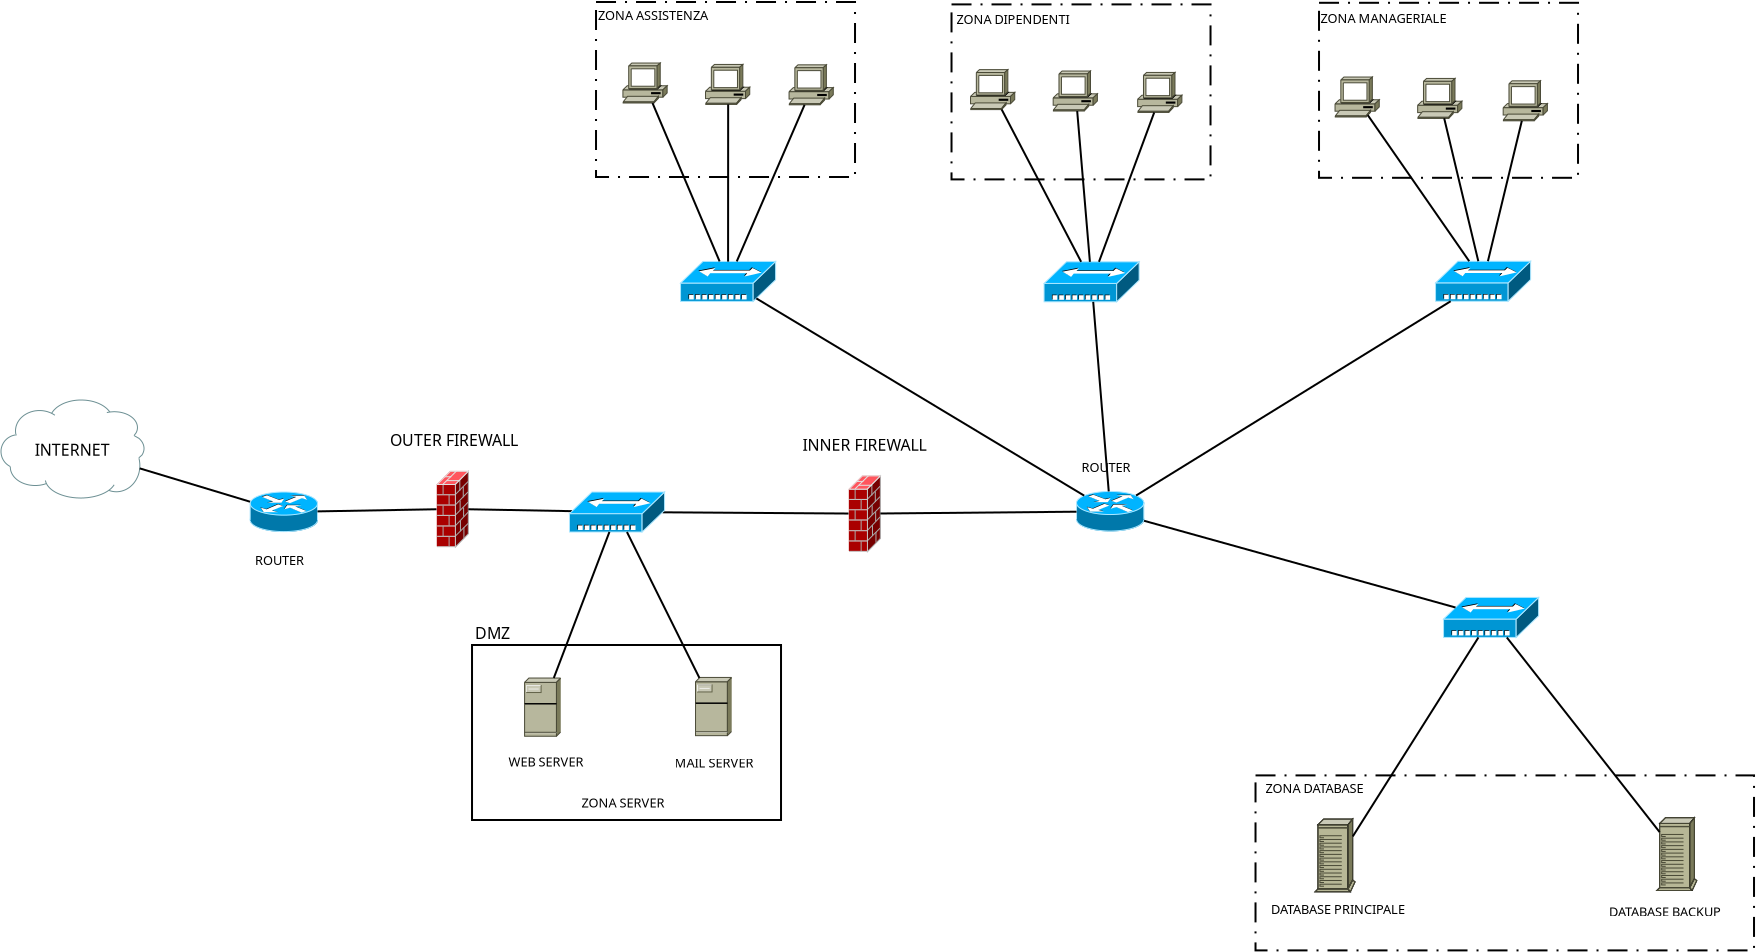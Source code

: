 <?xml version="1.0" encoding="UTF-8"?>
<dia:diagram xmlns:dia="http://www.lysator.liu.se/~alla/dia/">
  <dia:layer name="Background" visible="true" active="true">
    <dia:object type="Cisco - Cloud White" version="1" id="O0">
      <dia:attribute name="obj_pos">
        <dia:point val="2.7,4.9"/>
      </dia:attribute>
      <dia:attribute name="obj_bb">
        <dia:rectangle val="2.7,4.899;9.851,9.8"/>
      </dia:attribute>
      <dia:attribute name="meta">
        <dia:composite type="dict"/>
      </dia:attribute>
      <dia:attribute name="elem_corner">
        <dia:point val="2.7,4.9"/>
      </dia:attribute>
      <dia:attribute name="elem_width">
        <dia:real val="7.15"/>
      </dia:attribute>
      <dia:attribute name="elem_height">
        <dia:real val="4.9"/>
      </dia:attribute>
      <dia:attribute name="line_width">
        <dia:real val="0.1"/>
      </dia:attribute>
      <dia:attribute name="line_colour">
        <dia:color val="#000000"/>
      </dia:attribute>
      <dia:attribute name="fill_colour">
        <dia:color val="#ffffff"/>
      </dia:attribute>
      <dia:attribute name="show_background">
        <dia:boolean val="true"/>
      </dia:attribute>
      <dia:attribute name="line_style">
        <dia:enum val="0"/>
        <dia:real val="1"/>
      </dia:attribute>
      <dia:attribute name="flip_horizontal">
        <dia:boolean val="false"/>
      </dia:attribute>
      <dia:attribute name="flip_vertical">
        <dia:boolean val="false"/>
      </dia:attribute>
      <dia:attribute name="subscale">
        <dia:real val="1"/>
      </dia:attribute>
    </dia:object>
    <dia:object type="Standard - Text" version="1" id="O1">
      <dia:attribute name="obj_pos">
        <dia:point val="4.386,7.682"/>
      </dia:attribute>
      <dia:attribute name="obj_bb">
        <dia:rectangle val="4.386,6.964;8.348,7.85"/>
      </dia:attribute>
      <dia:attribute name="text">
        <dia:composite type="text">
          <dia:attribute name="string">
            <dia:string>#INTERNET#</dia:string>
          </dia:attribute>
          <dia:attribute name="font">
            <dia:font family="sans" style="0" name="Helvetica"/>
          </dia:attribute>
          <dia:attribute name="height">
            <dia:real val="0.991"/>
          </dia:attribute>
          <dia:attribute name="pos">
            <dia:point val="4.386,7.682"/>
          </dia:attribute>
          <dia:attribute name="color">
            <dia:color val="#000000"/>
          </dia:attribute>
          <dia:attribute name="alignment">
            <dia:enum val="0"/>
          </dia:attribute>
        </dia:composite>
      </dia:attribute>
      <dia:attribute name="valign">
        <dia:enum val="3"/>
      </dia:attribute>
    </dia:object>
    <dia:object type="Cisco - Firewall" version="1" id="O2">
      <dia:attribute name="obj_pos">
        <dia:point val="24.488,8.447"/>
      </dia:attribute>
      <dia:attribute name="obj_bb">
        <dia:rectangle val="24.473,8.436;26.101,12.256"/>
      </dia:attribute>
      <dia:attribute name="meta">
        <dia:composite type="dict"/>
      </dia:attribute>
      <dia:attribute name="elem_corner">
        <dia:point val="24.488,8.447"/>
      </dia:attribute>
      <dia:attribute name="elem_width">
        <dia:real val="1.577"/>
      </dia:attribute>
      <dia:attribute name="elem_height">
        <dia:real val="3.803"/>
      </dia:attribute>
      <dia:attribute name="line_width">
        <dia:real val="0.1"/>
      </dia:attribute>
      <dia:attribute name="line_colour">
        <dia:color val="#000000"/>
      </dia:attribute>
      <dia:attribute name="fill_colour">
        <dia:color val="#ffffff"/>
      </dia:attribute>
      <dia:attribute name="show_background">
        <dia:boolean val="true"/>
      </dia:attribute>
      <dia:attribute name="line_style">
        <dia:enum val="0"/>
        <dia:real val="1"/>
      </dia:attribute>
      <dia:attribute name="flip_horizontal">
        <dia:boolean val="false"/>
      </dia:attribute>
      <dia:attribute name="flip_vertical">
        <dia:boolean val="false"/>
      </dia:attribute>
      <dia:attribute name="subscale">
        <dia:real val="1"/>
      </dia:attribute>
    </dia:object>
    <dia:object type="Standard - Line" version="0" id="O3">
      <dia:attribute name="obj_pos">
        <dia:point val="9.636,8.318"/>
      </dia:attribute>
      <dia:attribute name="obj_bb">
        <dia:rectangle val="9.574,8.256;15.238,10.055"/>
      </dia:attribute>
      <dia:attribute name="conn_endpoints">
        <dia:point val="9.636,8.318"/>
        <dia:point val="15.176,9.992"/>
      </dia:attribute>
      <dia:attribute name="numcp">
        <dia:int val="1"/>
      </dia:attribute>
      <dia:connections>
        <dia:connection handle="0" to="O0" connection="14"/>
        <dia:connection handle="1" to="O4" connection="4"/>
      </dia:connections>
    </dia:object>
    <dia:object type="Cisco - Router" version="1" id="O4">
      <dia:attribute name="obj_pos">
        <dia:point val="15.156,9.499"/>
      </dia:attribute>
      <dia:attribute name="obj_bb">
        <dia:rectangle val="15.156,9.498;18.544,11.499"/>
      </dia:attribute>
      <dia:attribute name="meta">
        <dia:composite type="dict"/>
      </dia:attribute>
      <dia:attribute name="elem_corner">
        <dia:point val="15.156,9.499"/>
      </dia:attribute>
      <dia:attribute name="elem_width">
        <dia:real val="3.387"/>
      </dia:attribute>
      <dia:attribute name="elem_height">
        <dia:real val="2"/>
      </dia:attribute>
      <dia:attribute name="line_width">
        <dia:real val="0.1"/>
      </dia:attribute>
      <dia:attribute name="line_colour">
        <dia:color val="#000000"/>
      </dia:attribute>
      <dia:attribute name="fill_colour">
        <dia:color val="#ffffff"/>
      </dia:attribute>
      <dia:attribute name="show_background">
        <dia:boolean val="true"/>
      </dia:attribute>
      <dia:attribute name="line_style">
        <dia:enum val="0"/>
        <dia:real val="1"/>
      </dia:attribute>
      <dia:attribute name="flip_horizontal">
        <dia:boolean val="false"/>
      </dia:attribute>
      <dia:attribute name="flip_vertical">
        <dia:boolean val="false"/>
      </dia:attribute>
      <dia:attribute name="subscale">
        <dia:real val="1"/>
      </dia:attribute>
    </dia:object>
    <dia:object type="Standard - Line" version="0" id="O5">
      <dia:attribute name="obj_pos">
        <dia:point val="18.522,10.468"/>
      </dia:attribute>
      <dia:attribute name="obj_bb">
        <dia:rectangle val="18.471,10.311;24.523,10.519"/>
      </dia:attribute>
      <dia:attribute name="conn_endpoints">
        <dia:point val="18.522,10.468"/>
        <dia:point val="24.473,10.362"/>
      </dia:attribute>
      <dia:attribute name="numcp">
        <dia:int val="1"/>
      </dia:attribute>
      <dia:connections>
        <dia:connection handle="0" to="O4" connection="4"/>
        <dia:connection handle="1" to="O2" connection="10"/>
      </dia:connections>
    </dia:object>
    <dia:object type="Cisco - Firewall" version="1" id="O6">
      <dia:attribute name="obj_pos">
        <dia:point val="45.09,8.68"/>
      </dia:attribute>
      <dia:attribute name="obj_bb">
        <dia:rectangle val="45.075,8.669;46.703,12.489"/>
      </dia:attribute>
      <dia:attribute name="meta">
        <dia:composite type="dict"/>
      </dia:attribute>
      <dia:attribute name="elem_corner">
        <dia:point val="45.09,8.68"/>
      </dia:attribute>
      <dia:attribute name="elem_width">
        <dia:real val="1.577"/>
      </dia:attribute>
      <dia:attribute name="elem_height">
        <dia:real val="3.803"/>
      </dia:attribute>
      <dia:attribute name="line_width">
        <dia:real val="0.1"/>
      </dia:attribute>
      <dia:attribute name="line_colour">
        <dia:color val="#000000"/>
      </dia:attribute>
      <dia:attribute name="fill_colour">
        <dia:color val="#ffffff"/>
      </dia:attribute>
      <dia:attribute name="show_background">
        <dia:boolean val="true"/>
      </dia:attribute>
      <dia:attribute name="line_style">
        <dia:enum val="0"/>
        <dia:real val="1"/>
      </dia:attribute>
      <dia:attribute name="flip_horizontal">
        <dia:boolean val="false"/>
      </dia:attribute>
      <dia:attribute name="flip_vertical">
        <dia:boolean val="false"/>
      </dia:attribute>
      <dia:attribute name="subscale">
        <dia:real val="1"/>
      </dia:attribute>
    </dia:object>
    <dia:object type="Standard - Box" version="0" id="O7">
      <dia:attribute name="obj_pos">
        <dia:point val="26.25,17.149"/>
      </dia:attribute>
      <dia:attribute name="obj_bb">
        <dia:rectangle val="26.2,17.099;41.75,25.949"/>
      </dia:attribute>
      <dia:attribute name="elem_corner">
        <dia:point val="26.25,17.149"/>
      </dia:attribute>
      <dia:attribute name="elem_width">
        <dia:real val="15.45"/>
      </dia:attribute>
      <dia:attribute name="elem_height">
        <dia:real val="8.75"/>
      </dia:attribute>
      <dia:attribute name="show_background">
        <dia:boolean val="true"/>
      </dia:attribute>
    </dia:object>
    <dia:object type="Standard - Line" version="0" id="O8">
      <dia:attribute name="obj_pos">
        <dia:point val="26.066,10.362"/>
      </dia:attribute>
      <dia:attribute name="obj_bb">
        <dia:rectangle val="26.015,10.311;31.302,10.508"/>
      </dia:attribute>
      <dia:attribute name="conn_endpoints">
        <dia:point val="26.066,10.362"/>
        <dia:point val="31.251,10.458"/>
      </dia:attribute>
      <dia:attribute name="numcp">
        <dia:int val="1"/>
      </dia:attribute>
      <dia:connections>
        <dia:connection handle="0" to="O2" connection="10"/>
        <dia:connection handle="1" to="O13" connection="10"/>
      </dia:connections>
    </dia:object>
    <dia:object type="Standard - Text" version="1" id="O9">
      <dia:attribute name="obj_pos">
        <dia:point val="26.4,16.849"/>
      </dia:attribute>
      <dia:attribute name="obj_bb">
        <dia:rectangle val="26.4,16.132;28.117,17.017"/>
      </dia:attribute>
      <dia:attribute name="text">
        <dia:composite type="text">
          <dia:attribute name="string">
            <dia:string>#DMZ#</dia:string>
          </dia:attribute>
          <dia:attribute name="font">
            <dia:font family="sans" style="0" name="Helvetica"/>
          </dia:attribute>
          <dia:attribute name="height">
            <dia:real val="0.991"/>
          </dia:attribute>
          <dia:attribute name="pos">
            <dia:point val="26.4,16.849"/>
          </dia:attribute>
          <dia:attribute name="color">
            <dia:color val="#000000"/>
          </dia:attribute>
          <dia:attribute name="alignment">
            <dia:enum val="0"/>
          </dia:attribute>
        </dia:composite>
      </dia:attribute>
      <dia:attribute name="valign">
        <dia:enum val="3"/>
      </dia:attribute>
    </dia:object>
    <dia:object type="Cisco - File Server" version="1" id="O10">
      <dia:attribute name="obj_pos">
        <dia:point val="28.879,18.799"/>
      </dia:attribute>
      <dia:attribute name="obj_bb">
        <dia:rectangle val="28.878,18.798;30.689,21.712"/>
      </dia:attribute>
      <dia:attribute name="meta">
        <dia:composite type="dict"/>
      </dia:attribute>
      <dia:attribute name="elem_corner">
        <dia:point val="28.879,18.799"/>
      </dia:attribute>
      <dia:attribute name="elem_width">
        <dia:real val="1.808"/>
      </dia:attribute>
      <dia:attribute name="elem_height">
        <dia:real val="2.912"/>
      </dia:attribute>
      <dia:attribute name="line_width">
        <dia:real val="0.1"/>
      </dia:attribute>
      <dia:attribute name="line_colour">
        <dia:color val="#000000"/>
      </dia:attribute>
      <dia:attribute name="fill_colour">
        <dia:color val="#ffffff"/>
      </dia:attribute>
      <dia:attribute name="show_background">
        <dia:boolean val="true"/>
      </dia:attribute>
      <dia:attribute name="line_style">
        <dia:enum val="0"/>
        <dia:real val="1"/>
      </dia:attribute>
      <dia:attribute name="flip_horizontal">
        <dia:boolean val="false"/>
      </dia:attribute>
      <dia:attribute name="flip_vertical">
        <dia:boolean val="false"/>
      </dia:attribute>
      <dia:attribute name="subscale">
        <dia:real val="1"/>
      </dia:attribute>
    </dia:object>
    <dia:object type="Cisco - File Server" version="1" id="O11">
      <dia:attribute name="obj_pos">
        <dia:point val="37.426,18.77"/>
      </dia:attribute>
      <dia:attribute name="obj_bb">
        <dia:rectangle val="37.425,18.769;39.236,21.683"/>
      </dia:attribute>
      <dia:attribute name="meta">
        <dia:composite type="dict"/>
      </dia:attribute>
      <dia:attribute name="elem_corner">
        <dia:point val="37.426,18.77"/>
      </dia:attribute>
      <dia:attribute name="elem_width">
        <dia:real val="1.808"/>
      </dia:attribute>
      <dia:attribute name="elem_height">
        <dia:real val="2.912"/>
      </dia:attribute>
      <dia:attribute name="line_width">
        <dia:real val="0.1"/>
      </dia:attribute>
      <dia:attribute name="line_colour">
        <dia:color val="#000000"/>
      </dia:attribute>
      <dia:attribute name="fill_colour">
        <dia:color val="#ffffff"/>
      </dia:attribute>
      <dia:attribute name="show_background">
        <dia:boolean val="true"/>
      </dia:attribute>
      <dia:attribute name="line_style">
        <dia:enum val="0"/>
        <dia:real val="1"/>
      </dia:attribute>
      <dia:attribute name="flip_horizontal">
        <dia:boolean val="false"/>
      </dia:attribute>
      <dia:attribute name="flip_vertical">
        <dia:boolean val="false"/>
      </dia:attribute>
      <dia:attribute name="subscale">
        <dia:real val="1"/>
      </dia:attribute>
    </dia:object>
    <dia:object type="Standard - Line" version="0" id="O12">
      <dia:attribute name="obj_pos">
        <dia:point val="35.777,10.514"/>
      </dia:attribute>
      <dia:attribute name="obj_bb">
        <dia:rectangle val="35.726,10.464;45.125,10.626"/>
      </dia:attribute>
      <dia:attribute name="conn_endpoints">
        <dia:point val="35.777,10.514"/>
        <dia:point val="45.075,10.575"/>
      </dia:attribute>
      <dia:attribute name="numcp">
        <dia:int val="1"/>
      </dia:attribute>
      <dia:connections>
        <dia:connection handle="0" to="O13" connection="10"/>
        <dia:connection handle="1" to="O6" connection="10"/>
      </dia:connections>
    </dia:object>
    <dia:object type="Cisco - Small hub" version="1" id="O13">
      <dia:attribute name="obj_pos">
        <dia:point val="31.123,9.499"/>
      </dia:attribute>
      <dia:attribute name="obj_bb">
        <dia:rectangle val="31.122,9.498;35.878,11.5"/>
      </dia:attribute>
      <dia:attribute name="meta">
        <dia:composite type="dict"/>
      </dia:attribute>
      <dia:attribute name="elem_corner">
        <dia:point val="31.123,9.499"/>
      </dia:attribute>
      <dia:attribute name="elem_width">
        <dia:real val="4.754"/>
      </dia:attribute>
      <dia:attribute name="elem_height">
        <dia:real val="2.0"/>
      </dia:attribute>
      <dia:attribute name="line_width">
        <dia:real val="0.1"/>
      </dia:attribute>
      <dia:attribute name="line_colour">
        <dia:color val="#000000"/>
      </dia:attribute>
      <dia:attribute name="fill_colour">
        <dia:color val="#ffffff"/>
      </dia:attribute>
      <dia:attribute name="show_background">
        <dia:boolean val="true"/>
      </dia:attribute>
      <dia:attribute name="line_style">
        <dia:enum val="0"/>
        <dia:real val="1"/>
      </dia:attribute>
      <dia:attribute name="flip_horizontal">
        <dia:boolean val="false"/>
      </dia:attribute>
      <dia:attribute name="flip_vertical">
        <dia:boolean val="false"/>
      </dia:attribute>
      <dia:attribute name="subscale">
        <dia:real val="1"/>
      </dia:attribute>
    </dia:object>
    <dia:object type="Standard - Line" version="0" id="O14">
      <dia:attribute name="obj_pos">
        <dia:point val="33.121,11.495"/>
      </dia:attribute>
      <dia:attribute name="obj_bb">
        <dia:rectangle val="30.274,11.43;33.185,18.863"/>
      </dia:attribute>
      <dia:attribute name="conn_endpoints">
        <dia:point val="33.121,11.495"/>
        <dia:point val="30.339,18.798"/>
      </dia:attribute>
      <dia:attribute name="numcp">
        <dia:int val="1"/>
      </dia:attribute>
      <dia:connections>
        <dia:connection handle="0" to="O13" connection="10"/>
        <dia:connection handle="1" to="O10" connection="10"/>
      </dia:connections>
    </dia:object>
    <dia:object type="Standard - Line" version="0" id="O15">
      <dia:attribute name="obj_pos">
        <dia:point val="33.997,11.499"/>
      </dia:attribute>
      <dia:attribute name="obj_bb">
        <dia:rectangle val="33.93,11.432;37.688,18.865"/>
      </dia:attribute>
      <dia:attribute name="conn_endpoints">
        <dia:point val="33.997,11.499"/>
        <dia:point val="37.62,18.798"/>
      </dia:attribute>
      <dia:attribute name="numcp">
        <dia:int val="1"/>
      </dia:attribute>
      <dia:connections>
        <dia:connection handle="0" to="O13" connection="10"/>
        <dia:connection handle="1" to="O11" connection="10"/>
      </dia:connections>
    </dia:object>
    <dia:object type="Standard - Text" version="1" id="O16">
      <dia:attribute name="obj_pos">
        <dia:point val="28.075,23.224"/>
      </dia:attribute>
      <dia:attribute name="obj_bb">
        <dia:rectangle val="28.075,22.645;32.335,23.36"/>
      </dia:attribute>
      <dia:attribute name="text">
        <dia:composite type="text">
          <dia:attribute name="string">
            <dia:string>#WEB SERVER#</dia:string>
          </dia:attribute>
          <dia:attribute name="font">
            <dia:font family="sans" style="0" name="Helvetica"/>
          </dia:attribute>
          <dia:attribute name="height">
            <dia:real val="0.8"/>
          </dia:attribute>
          <dia:attribute name="pos">
            <dia:point val="28.075,23.224"/>
          </dia:attribute>
          <dia:attribute name="color">
            <dia:color val="#000000"/>
          </dia:attribute>
          <dia:attribute name="alignment">
            <dia:enum val="0"/>
          </dia:attribute>
        </dia:composite>
      </dia:attribute>
      <dia:attribute name="valign">
        <dia:enum val="3"/>
      </dia:attribute>
    </dia:object>
    <dia:object type="Standard - Text" version="1" id="O17">
      <dia:attribute name="obj_pos">
        <dia:point val="36.375,23.274"/>
      </dia:attribute>
      <dia:attribute name="obj_bb">
        <dia:rectangle val="36.375,22.695;40.645,23.41"/>
      </dia:attribute>
      <dia:attribute name="text">
        <dia:composite type="text">
          <dia:attribute name="string">
            <dia:string>#MAIL SERVER#</dia:string>
          </dia:attribute>
          <dia:attribute name="font">
            <dia:font family="sans" style="0" name="Helvetica"/>
          </dia:attribute>
          <dia:attribute name="height">
            <dia:real val="0.8"/>
          </dia:attribute>
          <dia:attribute name="pos">
            <dia:point val="36.375,23.274"/>
          </dia:attribute>
          <dia:attribute name="color">
            <dia:color val="#000000"/>
          </dia:attribute>
          <dia:attribute name="alignment">
            <dia:enum val="0"/>
          </dia:attribute>
        </dia:composite>
      </dia:attribute>
      <dia:attribute name="valign">
        <dia:enum val="3"/>
      </dia:attribute>
    </dia:object>
    <dia:object type="Standard - Text" version="1" id="O18">
      <dia:attribute name="obj_pos">
        <dia:point val="22.15,7.199"/>
      </dia:attribute>
      <dia:attribute name="obj_bb">
        <dia:rectangle val="22.15,6.482;29.075,7.367"/>
      </dia:attribute>
      <dia:attribute name="text">
        <dia:composite type="text">
          <dia:attribute name="string">
            <dia:string>#OUTER FIREWALL#</dia:string>
          </dia:attribute>
          <dia:attribute name="font">
            <dia:font family="sans" style="0" name="Helvetica"/>
          </dia:attribute>
          <dia:attribute name="height">
            <dia:real val="0.991"/>
          </dia:attribute>
          <dia:attribute name="pos">
            <dia:point val="22.15,7.199"/>
          </dia:attribute>
          <dia:attribute name="color">
            <dia:color val="#000000"/>
          </dia:attribute>
          <dia:attribute name="alignment">
            <dia:enum val="0"/>
          </dia:attribute>
        </dia:composite>
      </dia:attribute>
      <dia:attribute name="valign">
        <dia:enum val="3"/>
      </dia:attribute>
    </dia:object>
    <dia:object type="Standard - Text" version="1" id="O19">
      <dia:attribute name="obj_pos">
        <dia:point val="42.775,7.436"/>
      </dia:attribute>
      <dia:attribute name="obj_bb">
        <dia:rectangle val="42.775,6.719;49.39,7.604"/>
      </dia:attribute>
      <dia:attribute name="text">
        <dia:composite type="text">
          <dia:attribute name="string">
            <dia:string>#INNER FIREWALL#</dia:string>
          </dia:attribute>
          <dia:attribute name="font">
            <dia:font family="sans" style="0" name="Helvetica"/>
          </dia:attribute>
          <dia:attribute name="height">
            <dia:real val="0.991"/>
          </dia:attribute>
          <dia:attribute name="pos">
            <dia:point val="42.775,7.436"/>
          </dia:attribute>
          <dia:attribute name="color">
            <dia:color val="#000000"/>
          </dia:attribute>
          <dia:attribute name="alignment">
            <dia:enum val="0"/>
          </dia:attribute>
        </dia:composite>
      </dia:attribute>
      <dia:attribute name="valign">
        <dia:enum val="3"/>
      </dia:attribute>
    </dia:object>
    <dia:object type="Standard - Text" version="1" id="O20">
      <dia:attribute name="obj_pos">
        <dia:point val="31.725,25.274"/>
      </dia:attribute>
      <dia:attribute name="obj_bb">
        <dia:rectangle val="31.725,24.695;36.267,25.41"/>
      </dia:attribute>
      <dia:attribute name="text">
        <dia:composite type="text">
          <dia:attribute name="string">
            <dia:string>#ZONA SERVER#</dia:string>
          </dia:attribute>
          <dia:attribute name="font">
            <dia:font family="sans" style="0" name="Helvetica"/>
          </dia:attribute>
          <dia:attribute name="height">
            <dia:real val="0.8"/>
          </dia:attribute>
          <dia:attribute name="pos">
            <dia:point val="31.725,25.274"/>
          </dia:attribute>
          <dia:attribute name="color">
            <dia:color val="#000000"/>
          </dia:attribute>
          <dia:attribute name="alignment">
            <dia:enum val="0"/>
          </dia:attribute>
        </dia:composite>
      </dia:attribute>
      <dia:attribute name="valign">
        <dia:enum val="3"/>
      </dia:attribute>
    </dia:object>
    <dia:object type="Cisco - Router" version="1" id="O21">
      <dia:attribute name="obj_pos">
        <dia:point val="56.475,9.47"/>
      </dia:attribute>
      <dia:attribute name="obj_bb">
        <dia:rectangle val="56.475,9.469;59.863,11.47"/>
      </dia:attribute>
      <dia:attribute name="meta">
        <dia:composite type="dict"/>
      </dia:attribute>
      <dia:attribute name="elem_corner">
        <dia:point val="56.475,9.47"/>
      </dia:attribute>
      <dia:attribute name="elem_width">
        <dia:real val="3.387"/>
      </dia:attribute>
      <dia:attribute name="elem_height">
        <dia:real val="2"/>
      </dia:attribute>
      <dia:attribute name="line_width">
        <dia:real val="0.1"/>
      </dia:attribute>
      <dia:attribute name="line_colour">
        <dia:color val="#000000"/>
      </dia:attribute>
      <dia:attribute name="fill_colour">
        <dia:color val="#ffffff"/>
      </dia:attribute>
      <dia:attribute name="show_background">
        <dia:boolean val="true"/>
      </dia:attribute>
      <dia:attribute name="line_style">
        <dia:enum val="0"/>
        <dia:real val="1"/>
      </dia:attribute>
      <dia:attribute name="flip_horizontal">
        <dia:boolean val="false"/>
      </dia:attribute>
      <dia:attribute name="flip_vertical">
        <dia:boolean val="false"/>
      </dia:attribute>
      <dia:attribute name="subscale">
        <dia:real val="1"/>
      </dia:attribute>
    </dia:object>
    <dia:object type="Standard - Line" version="0" id="O22">
      <dia:attribute name="obj_pos">
        <dia:point val="46.668,10.573"/>
      </dia:attribute>
      <dia:attribute name="obj_bb">
        <dia:rectangle val="46.618,10.433;56.526,10.624"/>
      </dia:attribute>
      <dia:attribute name="conn_endpoints">
        <dia:point val="46.668,10.573"/>
        <dia:point val="56.476,10.484"/>
      </dia:attribute>
      <dia:attribute name="numcp">
        <dia:int val="1"/>
      </dia:attribute>
      <dia:connections>
        <dia:connection handle="0" to="O6" connection="10"/>
        <dia:connection handle="1" to="O21" connection="4"/>
      </dia:connections>
    </dia:object>
    <dia:object type="Standard - Text" version="1" id="O23">
      <dia:attribute name="obj_pos">
        <dia:point val="15.4,13.149"/>
      </dia:attribute>
      <dia:attribute name="obj_bb">
        <dia:rectangle val="15.4,12.57;18.102,13.285"/>
      </dia:attribute>
      <dia:attribute name="text">
        <dia:composite type="text">
          <dia:attribute name="string">
            <dia:string>#ROUTER#</dia:string>
          </dia:attribute>
          <dia:attribute name="font">
            <dia:font family="sans" style="0" name="Helvetica"/>
          </dia:attribute>
          <dia:attribute name="height">
            <dia:real val="0.8"/>
          </dia:attribute>
          <dia:attribute name="pos">
            <dia:point val="15.4,13.149"/>
          </dia:attribute>
          <dia:attribute name="color">
            <dia:color val="#000000"/>
          </dia:attribute>
          <dia:attribute name="alignment">
            <dia:enum val="0"/>
          </dia:attribute>
        </dia:composite>
      </dia:attribute>
      <dia:attribute name="valign">
        <dia:enum val="3"/>
      </dia:attribute>
    </dia:object>
    <dia:object type="Standard - Text" version="1" id="O24">
      <dia:attribute name="obj_pos">
        <dia:point val="56.725,8.498"/>
      </dia:attribute>
      <dia:attribute name="obj_bb">
        <dia:rectangle val="56.725,7.919;59.428,8.634"/>
      </dia:attribute>
      <dia:attribute name="text">
        <dia:composite type="text">
          <dia:attribute name="string">
            <dia:string>#ROUTER#</dia:string>
          </dia:attribute>
          <dia:attribute name="font">
            <dia:font family="sans" style="0" name="Helvetica"/>
          </dia:attribute>
          <dia:attribute name="height">
            <dia:real val="0.8"/>
          </dia:attribute>
          <dia:attribute name="pos">
            <dia:point val="56.725,8.498"/>
          </dia:attribute>
          <dia:attribute name="color">
            <dia:color val="#000000"/>
          </dia:attribute>
          <dia:attribute name="alignment">
            <dia:enum val="0"/>
          </dia:attribute>
        </dia:composite>
      </dia:attribute>
      <dia:attribute name="valign">
        <dia:enum val="3"/>
      </dia:attribute>
    </dia:object>
    <dia:object type="Standard - Box" version="0" id="O25">
      <dia:attribute name="obj_pos">
        <dia:point val="32.45,-15.001"/>
      </dia:attribute>
      <dia:attribute name="obj_bb">
        <dia:rectangle val="32.4,-15.051;45.45,-6.201"/>
      </dia:attribute>
      <dia:attribute name="elem_corner">
        <dia:point val="32.45,-15.001"/>
      </dia:attribute>
      <dia:attribute name="elem_width">
        <dia:real val="12.95"/>
      </dia:attribute>
      <dia:attribute name="elem_height">
        <dia:real val="8.75"/>
      </dia:attribute>
      <dia:attribute name="border_width">
        <dia:real val="0.1"/>
      </dia:attribute>
      <dia:attribute name="show_background">
        <dia:boolean val="true"/>
      </dia:attribute>
      <dia:attribute name="line_style">
        <dia:enum val="2"/>
      </dia:attribute>
    </dia:object>
    <dia:object type="Standard - Box" version="0" id="O26">
      <dia:attribute name="obj_pos">
        <dia:point val="50.225,-14.881"/>
      </dia:attribute>
      <dia:attribute name="obj_bb">
        <dia:rectangle val="50.175,-14.931;63.225,-6.081"/>
      </dia:attribute>
      <dia:attribute name="elem_corner">
        <dia:point val="50.225,-14.881"/>
      </dia:attribute>
      <dia:attribute name="elem_width">
        <dia:real val="12.95"/>
      </dia:attribute>
      <dia:attribute name="elem_height">
        <dia:real val="8.75"/>
      </dia:attribute>
      <dia:attribute name="border_width">
        <dia:real val="0.1"/>
      </dia:attribute>
      <dia:attribute name="show_background">
        <dia:boolean val="true"/>
      </dia:attribute>
      <dia:attribute name="line_style">
        <dia:enum val="2"/>
      </dia:attribute>
    </dia:object>
    <dia:object type="Standard - Box" version="0" id="O27">
      <dia:attribute name="obj_pos">
        <dia:point val="68.6,-14.961"/>
      </dia:attribute>
      <dia:attribute name="obj_bb">
        <dia:rectangle val="68.55,-15.011;81.6,-6.161"/>
      </dia:attribute>
      <dia:attribute name="elem_corner">
        <dia:point val="68.6,-14.961"/>
      </dia:attribute>
      <dia:attribute name="elem_width">
        <dia:real val="12.95"/>
      </dia:attribute>
      <dia:attribute name="elem_height">
        <dia:real val="8.75"/>
      </dia:attribute>
      <dia:attribute name="border_width">
        <dia:real val="0.1"/>
      </dia:attribute>
      <dia:attribute name="show_background">
        <dia:boolean val="true"/>
      </dia:attribute>
      <dia:attribute name="line_style">
        <dia:enum val="2"/>
      </dia:attribute>
    </dia:object>
    <dia:object type="Cisco - Small hub" version="1" id="O28">
      <dia:attribute name="obj_pos">
        <dia:point val="36.676,-2.03"/>
      </dia:attribute>
      <dia:attribute name="obj_bb">
        <dia:rectangle val="36.675,-2.031;41.431,-0.029"/>
      </dia:attribute>
      <dia:attribute name="meta">
        <dia:composite type="dict"/>
      </dia:attribute>
      <dia:attribute name="elem_corner">
        <dia:point val="36.676,-2.03"/>
      </dia:attribute>
      <dia:attribute name="elem_width">
        <dia:real val="4.754"/>
      </dia:attribute>
      <dia:attribute name="elem_height">
        <dia:real val="2.0"/>
      </dia:attribute>
      <dia:attribute name="line_width">
        <dia:real val="0.1"/>
      </dia:attribute>
      <dia:attribute name="line_colour">
        <dia:color val="#000000"/>
      </dia:attribute>
      <dia:attribute name="fill_colour">
        <dia:color val="#ffffff"/>
      </dia:attribute>
      <dia:attribute name="show_background">
        <dia:boolean val="true"/>
      </dia:attribute>
      <dia:attribute name="line_style">
        <dia:enum val="0"/>
        <dia:real val="1"/>
      </dia:attribute>
      <dia:attribute name="flip_horizontal">
        <dia:boolean val="false"/>
      </dia:attribute>
      <dia:attribute name="flip_vertical">
        <dia:boolean val="false"/>
      </dia:attribute>
      <dia:attribute name="subscale">
        <dia:real val="1"/>
      </dia:attribute>
    </dia:object>
    <dia:object type="Cisco - Small hub" version="1" id="O29">
      <dia:attribute name="obj_pos">
        <dia:point val="54.851,-2.01"/>
      </dia:attribute>
      <dia:attribute name="obj_bb">
        <dia:rectangle val="54.85,-2.011;59.606,-0.009"/>
      </dia:attribute>
      <dia:attribute name="meta">
        <dia:composite type="dict"/>
      </dia:attribute>
      <dia:attribute name="elem_corner">
        <dia:point val="54.851,-2.01"/>
      </dia:attribute>
      <dia:attribute name="elem_width">
        <dia:real val="4.754"/>
      </dia:attribute>
      <dia:attribute name="elem_height">
        <dia:real val="2.0"/>
      </dia:attribute>
      <dia:attribute name="line_width">
        <dia:real val="0.1"/>
      </dia:attribute>
      <dia:attribute name="line_colour">
        <dia:color val="#000000"/>
      </dia:attribute>
      <dia:attribute name="fill_colour">
        <dia:color val="#ffffff"/>
      </dia:attribute>
      <dia:attribute name="show_background">
        <dia:boolean val="true"/>
      </dia:attribute>
      <dia:attribute name="line_style">
        <dia:enum val="0"/>
        <dia:real val="1"/>
      </dia:attribute>
      <dia:attribute name="flip_horizontal">
        <dia:boolean val="false"/>
      </dia:attribute>
      <dia:attribute name="flip_vertical">
        <dia:boolean val="false"/>
      </dia:attribute>
      <dia:attribute name="subscale">
        <dia:real val="1"/>
      </dia:attribute>
    </dia:object>
    <dia:object type="Cisco - Small hub" version="1" id="O30">
      <dia:attribute name="obj_pos">
        <dia:point val="74.426,-2.04"/>
      </dia:attribute>
      <dia:attribute name="obj_bb">
        <dia:rectangle val="74.425,-2.041;79.181,-0.039"/>
      </dia:attribute>
      <dia:attribute name="meta">
        <dia:composite type="dict"/>
      </dia:attribute>
      <dia:attribute name="elem_corner">
        <dia:point val="74.426,-2.04"/>
      </dia:attribute>
      <dia:attribute name="elem_width">
        <dia:real val="4.754"/>
      </dia:attribute>
      <dia:attribute name="elem_height">
        <dia:real val="2.0"/>
      </dia:attribute>
      <dia:attribute name="line_width">
        <dia:real val="0.1"/>
      </dia:attribute>
      <dia:attribute name="line_colour">
        <dia:color val="#000000"/>
      </dia:attribute>
      <dia:attribute name="fill_colour">
        <dia:color val="#ffffff"/>
      </dia:attribute>
      <dia:attribute name="show_background">
        <dia:boolean val="true"/>
      </dia:attribute>
      <dia:attribute name="line_style">
        <dia:enum val="0"/>
        <dia:real val="1"/>
      </dia:attribute>
      <dia:attribute name="flip_horizontal">
        <dia:boolean val="false"/>
      </dia:attribute>
      <dia:attribute name="flip_vertical">
        <dia:boolean val="false"/>
      </dia:attribute>
      <dia:attribute name="subscale">
        <dia:real val="1"/>
      </dia:attribute>
    </dia:object>
    <dia:object type="Standard - Line" version="0" id="O31">
      <dia:attribute name="obj_pos">
        <dia:point val="56.859,9.681"/>
      </dia:attribute>
      <dia:attribute name="obj_bb">
        <dia:rectangle val="40.395,-0.25;56.927,9.749"/>
      </dia:attribute>
      <dia:attribute name="conn_endpoints">
        <dia:point val="56.859,9.681"/>
        <dia:point val="40.464,-0.181"/>
      </dia:attribute>
      <dia:attribute name="numcp">
        <dia:int val="1"/>
      </dia:attribute>
      <dia:connections>
        <dia:connection handle="0" to="O21" connection="4"/>
        <dia:connection handle="1" to="O28" connection="10"/>
      </dia:connections>
    </dia:object>
    <dia:object type="Standard - Line" version="0" id="O32">
      <dia:attribute name="obj_pos">
        <dia:point val="58.087,9.47"/>
      </dia:attribute>
      <dia:attribute name="obj_bb">
        <dia:rectangle val="57.256,-0.063;58.14,9.524"/>
      </dia:attribute>
      <dia:attribute name="conn_endpoints">
        <dia:point val="58.087,9.47"/>
        <dia:point val="57.31,-0.009"/>
      </dia:attribute>
      <dia:attribute name="numcp">
        <dia:int val="1"/>
      </dia:attribute>
      <dia:connections>
        <dia:connection handle="0" to="O21" connection="4"/>
        <dia:connection handle="1" to="O29" connection="10"/>
      </dia:connections>
    </dia:object>
    <dia:object type="Standard - Line" version="0" id="O33">
      <dia:attribute name="obj_pos">
        <dia:point val="59.455,9.674"/>
      </dia:attribute>
      <dia:attribute name="obj_bb">
        <dia:rectangle val="59.386,-0.108;75.252,9.743"/>
      </dia:attribute>
      <dia:attribute name="conn_endpoints">
        <dia:point val="59.455,9.674"/>
        <dia:point val="75.183,-0.039"/>
      </dia:attribute>
      <dia:attribute name="numcp">
        <dia:int val="1"/>
      </dia:attribute>
      <dia:connections>
        <dia:connection handle="0" to="O21" connection="4"/>
        <dia:connection handle="1" to="O30" connection="10"/>
      </dia:connections>
    </dia:object>
    <dia:object type="Standard - Text" version="1" id="O34">
      <dia:attribute name="obj_pos">
        <dia:point val="32.55,-14.101"/>
      </dia:attribute>
      <dia:attribute name="obj_bb">
        <dia:rectangle val="32.55,-14.68;38.42,-13.965"/>
      </dia:attribute>
      <dia:attribute name="text">
        <dia:composite type="text">
          <dia:attribute name="string">
            <dia:string>#ZONA ASSISTENZA#</dia:string>
          </dia:attribute>
          <dia:attribute name="font">
            <dia:font family="sans" style="0" name="Helvetica"/>
          </dia:attribute>
          <dia:attribute name="height">
            <dia:real val="0.8"/>
          </dia:attribute>
          <dia:attribute name="pos">
            <dia:point val="32.55,-14.101"/>
          </dia:attribute>
          <dia:attribute name="color">
            <dia:color val="#000000"/>
          </dia:attribute>
          <dia:attribute name="alignment">
            <dia:enum val="0"/>
          </dia:attribute>
        </dia:composite>
      </dia:attribute>
      <dia:attribute name="valign">
        <dia:enum val="3"/>
      </dia:attribute>
    </dia:object>
    <dia:object type="Standard - Text" version="1" id="O35">
      <dia:attribute name="obj_pos">
        <dia:point val="50.475,-13.902"/>
      </dia:attribute>
      <dia:attribute name="obj_bb">
        <dia:rectangle val="50.475,-14.481;56.273,-13.766"/>
      </dia:attribute>
      <dia:attribute name="text">
        <dia:composite type="text">
          <dia:attribute name="string">
            <dia:string>#ZONA DIPENDENTI#</dia:string>
          </dia:attribute>
          <dia:attribute name="font">
            <dia:font family="sans" style="0" name="Helvetica"/>
          </dia:attribute>
          <dia:attribute name="height">
            <dia:real val="0.8"/>
          </dia:attribute>
          <dia:attribute name="pos">
            <dia:point val="50.475,-13.902"/>
          </dia:attribute>
          <dia:attribute name="color">
            <dia:color val="#000000"/>
          </dia:attribute>
          <dia:attribute name="alignment">
            <dia:enum val="0"/>
          </dia:attribute>
        </dia:composite>
      </dia:attribute>
      <dia:attribute name="valign">
        <dia:enum val="3"/>
      </dia:attribute>
    </dia:object>
    <dia:object type="Standard - Text" version="1" id="O36">
      <dia:attribute name="obj_pos">
        <dia:point val="68.675,-13.952"/>
      </dia:attribute>
      <dia:attribute name="obj_bb">
        <dia:rectangle val="68.675,-14.531;75.22,-13.816"/>
      </dia:attribute>
      <dia:attribute name="text">
        <dia:composite type="text">
          <dia:attribute name="string">
            <dia:string>#ZONA MANAGERIALE#</dia:string>
          </dia:attribute>
          <dia:attribute name="font">
            <dia:font family="sans" style="0" name="Helvetica"/>
          </dia:attribute>
          <dia:attribute name="height">
            <dia:real val="0.8"/>
          </dia:attribute>
          <dia:attribute name="pos">
            <dia:point val="68.675,-13.952"/>
          </dia:attribute>
          <dia:attribute name="color">
            <dia:color val="#000000"/>
          </dia:attribute>
          <dia:attribute name="alignment">
            <dia:enum val="0"/>
          </dia:attribute>
        </dia:composite>
      </dia:attribute>
      <dia:attribute name="valign">
        <dia:enum val="3"/>
      </dia:attribute>
    </dia:object>
    <dia:object type="Standard - Box" version="0" id="O37">
      <dia:attribute name="obj_pos">
        <dia:point val="65.425,23.669"/>
      </dia:attribute>
      <dia:attribute name="obj_bb">
        <dia:rectangle val="65.375,23.619;90.4,32.469"/>
      </dia:attribute>
      <dia:attribute name="elem_corner">
        <dia:point val="65.425,23.669"/>
      </dia:attribute>
      <dia:attribute name="elem_width">
        <dia:real val="24.925"/>
      </dia:attribute>
      <dia:attribute name="elem_height">
        <dia:real val="8.75"/>
      </dia:attribute>
      <dia:attribute name="border_width">
        <dia:real val="0.1"/>
      </dia:attribute>
      <dia:attribute name="show_background">
        <dia:boolean val="true"/>
      </dia:attribute>
      <dia:attribute name="line_style">
        <dia:enum val="2"/>
      </dia:attribute>
    </dia:object>
    <dia:object type="Cisco - Small hub" version="1" id="O38">
      <dia:attribute name="obj_pos">
        <dia:point val="74.826,14.77"/>
      </dia:attribute>
      <dia:attribute name="obj_bb">
        <dia:rectangle val="74.825,14.769;79.581,16.771"/>
      </dia:attribute>
      <dia:attribute name="meta">
        <dia:composite type="dict"/>
      </dia:attribute>
      <dia:attribute name="elem_corner">
        <dia:point val="74.826,14.77"/>
      </dia:attribute>
      <dia:attribute name="elem_width">
        <dia:real val="4.754"/>
      </dia:attribute>
      <dia:attribute name="elem_height">
        <dia:real val="2.0"/>
      </dia:attribute>
      <dia:attribute name="line_width">
        <dia:real val="0.1"/>
      </dia:attribute>
      <dia:attribute name="line_colour">
        <dia:color val="#000000"/>
      </dia:attribute>
      <dia:attribute name="fill_colour">
        <dia:color val="#ffffff"/>
      </dia:attribute>
      <dia:attribute name="show_background">
        <dia:boolean val="true"/>
      </dia:attribute>
      <dia:attribute name="line_style">
        <dia:enum val="0"/>
        <dia:real val="1"/>
      </dia:attribute>
      <dia:attribute name="flip_horizontal">
        <dia:boolean val="false"/>
      </dia:attribute>
      <dia:attribute name="flip_vertical">
        <dia:boolean val="false"/>
      </dia:attribute>
      <dia:attribute name="subscale">
        <dia:real val="1"/>
      </dia:attribute>
    </dia:object>
    <dia:object type="Standard - Text" version="1" id="O39">
      <dia:attribute name="obj_pos">
        <dia:point val="65.925,24.548"/>
      </dia:attribute>
      <dia:attribute name="obj_bb">
        <dia:rectangle val="65.925,23.969;71.168,24.684"/>
      </dia:attribute>
      <dia:attribute name="text">
        <dia:composite type="text">
          <dia:attribute name="string">
            <dia:string>#ZONA DATABASE#</dia:string>
          </dia:attribute>
          <dia:attribute name="font">
            <dia:font family="sans" style="0" name="Helvetica"/>
          </dia:attribute>
          <dia:attribute name="height">
            <dia:real val="0.8"/>
          </dia:attribute>
          <dia:attribute name="pos">
            <dia:point val="65.925,24.548"/>
          </dia:attribute>
          <dia:attribute name="color">
            <dia:color val="#000000"/>
          </dia:attribute>
          <dia:attribute name="alignment">
            <dia:enum val="0"/>
          </dia:attribute>
        </dia:composite>
      </dia:attribute>
      <dia:attribute name="valign">
        <dia:enum val="3"/>
      </dia:attribute>
    </dia:object>
    <dia:object type="Standard - Line" version="0" id="O40">
      <dia:attribute name="obj_pos">
        <dia:point val="59.853,10.938"/>
      </dia:attribute>
      <dia:attribute name="obj_bb">
        <dia:rectangle val="59.791,10.876;75.487,15.336"/>
      </dia:attribute>
      <dia:attribute name="conn_endpoints">
        <dia:point val="59.853,10.938"/>
        <dia:point val="75.425,15.275"/>
      </dia:attribute>
      <dia:attribute name="numcp">
        <dia:int val="1"/>
      </dia:attribute>
      <dia:connections>
        <dia:connection handle="0" to="O21" connection="4"/>
        <dia:connection handle="1" to="O38" connection="10"/>
      </dia:connections>
    </dia:object>
    <dia:object type="Cisco - IBM Tower" version="1" id="O41">
      <dia:attribute name="obj_pos">
        <dia:point val="68.4,25.849"/>
      </dia:attribute>
      <dia:attribute name="obj_bb">
        <dia:rectangle val="68.388,25.283;71.169,30.489"/>
      </dia:attribute>
      <dia:attribute name="meta">
        <dia:composite type="dict"/>
      </dia:attribute>
      <dia:attribute name="elem_corner">
        <dia:point val="68.4,25.849"/>
      </dia:attribute>
      <dia:attribute name="elem_width">
        <dia:real val="2.003"/>
      </dia:attribute>
      <dia:attribute name="elem_height">
        <dia:real val="3.64"/>
      </dia:attribute>
      <dia:attribute name="line_width">
        <dia:real val="0.1"/>
      </dia:attribute>
      <dia:attribute name="line_colour">
        <dia:color val="#000000"/>
      </dia:attribute>
      <dia:attribute name="fill_colour">
        <dia:color val="#ffffff"/>
      </dia:attribute>
      <dia:attribute name="show_background">
        <dia:boolean val="true"/>
      </dia:attribute>
      <dia:attribute name="line_style">
        <dia:enum val="0"/>
        <dia:real val="1"/>
      </dia:attribute>
      <dia:attribute name="flip_horizontal">
        <dia:boolean val="false"/>
      </dia:attribute>
      <dia:attribute name="flip_vertical">
        <dia:boolean val="false"/>
      </dia:attribute>
      <dia:attribute name="subscale">
        <dia:real val="1"/>
      </dia:attribute>
    </dia:object>
    <dia:object type="Cisco - IBM Tower" version="1" id="O42">
      <dia:attribute name="obj_pos">
        <dia:point val="85.487,25.785"/>
      </dia:attribute>
      <dia:attribute name="obj_bb">
        <dia:rectangle val="85.475,25.219;88.257,30.425"/>
      </dia:attribute>
      <dia:attribute name="meta">
        <dia:composite type="dict"/>
      </dia:attribute>
      <dia:attribute name="elem_corner">
        <dia:point val="85.487,25.785"/>
      </dia:attribute>
      <dia:attribute name="elem_width">
        <dia:real val="2.003"/>
      </dia:attribute>
      <dia:attribute name="elem_height">
        <dia:real val="3.64"/>
      </dia:attribute>
      <dia:attribute name="line_width">
        <dia:real val="0.1"/>
      </dia:attribute>
      <dia:attribute name="line_colour">
        <dia:color val="#000000"/>
      </dia:attribute>
      <dia:attribute name="fill_colour">
        <dia:color val="#ffffff"/>
      </dia:attribute>
      <dia:attribute name="show_background">
        <dia:boolean val="true"/>
      </dia:attribute>
      <dia:attribute name="line_style">
        <dia:enum val="0"/>
        <dia:real val="1"/>
      </dia:attribute>
      <dia:attribute name="flip_horizontal">
        <dia:boolean val="false"/>
      </dia:attribute>
      <dia:attribute name="flip_vertical">
        <dia:boolean val="false"/>
      </dia:attribute>
      <dia:attribute name="subscale">
        <dia:real val="1"/>
      </dia:attribute>
    </dia:object>
    <dia:object type="Standard - Text" version="1" id="O43">
      <dia:attribute name="obj_pos">
        <dia:point val="66.2,30.594"/>
      </dia:attribute>
      <dia:attribute name="obj_bb">
        <dia:rectangle val="66.2,30.015;73.46,30.73"/>
      </dia:attribute>
      <dia:attribute name="text">
        <dia:composite type="text">
          <dia:attribute name="string">
            <dia:string>#DATABASE PRINCIPALE#</dia:string>
          </dia:attribute>
          <dia:attribute name="font">
            <dia:font family="sans" style="0" name="Helvetica"/>
          </dia:attribute>
          <dia:attribute name="height">
            <dia:real val="0.8"/>
          </dia:attribute>
          <dia:attribute name="pos">
            <dia:point val="66.2,30.594"/>
          </dia:attribute>
          <dia:attribute name="color">
            <dia:color val="#000000"/>
          </dia:attribute>
          <dia:attribute name="alignment">
            <dia:enum val="0"/>
          </dia:attribute>
        </dia:composite>
      </dia:attribute>
      <dia:attribute name="valign">
        <dia:enum val="3"/>
      </dia:attribute>
    </dia:object>
    <dia:object type="Standard - Text" version="1" id="O44">
      <dia:attribute name="obj_pos">
        <dia:point val="83.1,30.718"/>
      </dia:attribute>
      <dia:attribute name="obj_bb">
        <dia:rectangle val="83.1,30.139;89.235,30.854"/>
      </dia:attribute>
      <dia:attribute name="text">
        <dia:composite type="text">
          <dia:attribute name="string">
            <dia:string>#DATABASE BACKUP#</dia:string>
          </dia:attribute>
          <dia:attribute name="font">
            <dia:font family="sans" style="0" name="Helvetica"/>
          </dia:attribute>
          <dia:attribute name="height">
            <dia:real val="0.8"/>
          </dia:attribute>
          <dia:attribute name="pos">
            <dia:point val="83.1,30.718"/>
          </dia:attribute>
          <dia:attribute name="color">
            <dia:color val="#000000"/>
          </dia:attribute>
          <dia:attribute name="alignment">
            <dia:enum val="0"/>
          </dia:attribute>
        </dia:composite>
      </dia:attribute>
      <dia:attribute name="valign">
        <dia:enum val="3"/>
      </dia:attribute>
    </dia:object>
    <dia:object type="Cisco - PC" version="1" id="O45">
      <dia:attribute name="obj_pos">
        <dia:point val="33.795,-11.951"/>
      </dia:attribute>
      <dia:attribute name="obj_bb">
        <dia:rectangle val="33.794,-11.952;36.007,-9.95"/>
      </dia:attribute>
      <dia:attribute name="meta">
        <dia:composite type="dict"/>
      </dia:attribute>
      <dia:attribute name="elem_corner">
        <dia:point val="33.795,-11.951"/>
      </dia:attribute>
      <dia:attribute name="elem_width">
        <dia:real val="2.21"/>
      </dia:attribute>
      <dia:attribute name="elem_height">
        <dia:real val="2.0"/>
      </dia:attribute>
      <dia:attribute name="line_width">
        <dia:real val="0.1"/>
      </dia:attribute>
      <dia:attribute name="line_colour">
        <dia:color val="#000000"/>
      </dia:attribute>
      <dia:attribute name="fill_colour">
        <dia:color val="#ffffff"/>
      </dia:attribute>
      <dia:attribute name="show_background">
        <dia:boolean val="true"/>
      </dia:attribute>
      <dia:attribute name="line_style">
        <dia:enum val="0"/>
        <dia:real val="1"/>
      </dia:attribute>
      <dia:attribute name="flip_horizontal">
        <dia:boolean val="false"/>
      </dia:attribute>
      <dia:attribute name="flip_vertical">
        <dia:boolean val="false"/>
      </dia:attribute>
      <dia:attribute name="subscale">
        <dia:real val="1"/>
      </dia:attribute>
    </dia:object>
    <dia:object type="Cisco - PC" version="1" id="O46">
      <dia:attribute name="obj_pos">
        <dia:point val="37.926,-11.88"/>
      </dia:attribute>
      <dia:attribute name="obj_bb">
        <dia:rectangle val="37.925,-11.881;40.138,-9.879"/>
      </dia:attribute>
      <dia:attribute name="meta">
        <dia:composite type="dict"/>
      </dia:attribute>
      <dia:attribute name="elem_corner">
        <dia:point val="37.926,-11.88"/>
      </dia:attribute>
      <dia:attribute name="elem_width">
        <dia:real val="2.21"/>
      </dia:attribute>
      <dia:attribute name="elem_height">
        <dia:real val="2.0"/>
      </dia:attribute>
      <dia:attribute name="line_width">
        <dia:real val="0.1"/>
      </dia:attribute>
      <dia:attribute name="line_colour">
        <dia:color val="#000000"/>
      </dia:attribute>
      <dia:attribute name="fill_colour">
        <dia:color val="#ffffff"/>
      </dia:attribute>
      <dia:attribute name="show_background">
        <dia:boolean val="true"/>
      </dia:attribute>
      <dia:attribute name="line_style">
        <dia:enum val="0"/>
        <dia:real val="1"/>
      </dia:attribute>
      <dia:attribute name="flip_horizontal">
        <dia:boolean val="false"/>
      </dia:attribute>
      <dia:attribute name="flip_vertical">
        <dia:boolean val="false"/>
      </dia:attribute>
      <dia:attribute name="subscale">
        <dia:real val="1"/>
      </dia:attribute>
    </dia:object>
    <dia:object type="Cisco - PC" version="1" id="O47">
      <dia:attribute name="obj_pos">
        <dia:point val="42.102,-11.86"/>
      </dia:attribute>
      <dia:attribute name="obj_bb">
        <dia:rectangle val="42.1,-11.861;44.313,-9.859"/>
      </dia:attribute>
      <dia:attribute name="meta">
        <dia:composite type="dict"/>
      </dia:attribute>
      <dia:attribute name="elem_corner">
        <dia:point val="42.102,-11.86"/>
      </dia:attribute>
      <dia:attribute name="elem_width">
        <dia:real val="2.21"/>
      </dia:attribute>
      <dia:attribute name="elem_height">
        <dia:real val="2.0"/>
      </dia:attribute>
      <dia:attribute name="line_width">
        <dia:real val="0.1"/>
      </dia:attribute>
      <dia:attribute name="line_colour">
        <dia:color val="#000000"/>
      </dia:attribute>
      <dia:attribute name="fill_colour">
        <dia:color val="#ffffff"/>
      </dia:attribute>
      <dia:attribute name="show_background">
        <dia:boolean val="true"/>
      </dia:attribute>
      <dia:attribute name="line_style">
        <dia:enum val="0"/>
        <dia:real val="1"/>
      </dia:attribute>
      <dia:attribute name="flip_horizontal">
        <dia:boolean val="false"/>
      </dia:attribute>
      <dia:attribute name="flip_vertical">
        <dia:boolean val="false"/>
      </dia:attribute>
      <dia:attribute name="subscale">
        <dia:real val="1"/>
      </dia:attribute>
    </dia:object>
    <dia:object type="Cisco - PC" version="1" id="O48">
      <dia:attribute name="obj_pos">
        <dia:point val="51.176,-11.621"/>
      </dia:attribute>
      <dia:attribute name="obj_bb">
        <dia:rectangle val="51.175,-11.622;53.388,-9.62"/>
      </dia:attribute>
      <dia:attribute name="meta">
        <dia:composite type="dict"/>
      </dia:attribute>
      <dia:attribute name="elem_corner">
        <dia:point val="51.176,-11.621"/>
      </dia:attribute>
      <dia:attribute name="elem_width">
        <dia:real val="2.21"/>
      </dia:attribute>
      <dia:attribute name="elem_height">
        <dia:real val="2.0"/>
      </dia:attribute>
      <dia:attribute name="line_width">
        <dia:real val="0.1"/>
      </dia:attribute>
      <dia:attribute name="line_colour">
        <dia:color val="#000000"/>
      </dia:attribute>
      <dia:attribute name="fill_colour">
        <dia:color val="#ffffff"/>
      </dia:attribute>
      <dia:attribute name="show_background">
        <dia:boolean val="true"/>
      </dia:attribute>
      <dia:attribute name="line_style">
        <dia:enum val="0"/>
        <dia:real val="1"/>
      </dia:attribute>
      <dia:attribute name="flip_horizontal">
        <dia:boolean val="false"/>
      </dia:attribute>
      <dia:attribute name="flip_vertical">
        <dia:boolean val="false"/>
      </dia:attribute>
      <dia:attribute name="subscale">
        <dia:real val="1"/>
      </dia:attribute>
    </dia:object>
    <dia:object type="Cisco - PC" version="1" id="O49">
      <dia:attribute name="obj_pos">
        <dia:point val="55.308,-11.55"/>
      </dia:attribute>
      <dia:attribute name="obj_bb">
        <dia:rectangle val="55.307,-11.551;57.52,-9.549"/>
      </dia:attribute>
      <dia:attribute name="meta">
        <dia:composite type="dict"/>
      </dia:attribute>
      <dia:attribute name="elem_corner">
        <dia:point val="55.308,-11.55"/>
      </dia:attribute>
      <dia:attribute name="elem_width">
        <dia:real val="2.21"/>
      </dia:attribute>
      <dia:attribute name="elem_height">
        <dia:real val="2.0"/>
      </dia:attribute>
      <dia:attribute name="line_width">
        <dia:real val="0.1"/>
      </dia:attribute>
      <dia:attribute name="line_colour">
        <dia:color val="#000000"/>
      </dia:attribute>
      <dia:attribute name="fill_colour">
        <dia:color val="#ffffff"/>
      </dia:attribute>
      <dia:attribute name="show_background">
        <dia:boolean val="true"/>
      </dia:attribute>
      <dia:attribute name="line_style">
        <dia:enum val="0"/>
        <dia:real val="1"/>
      </dia:attribute>
      <dia:attribute name="flip_horizontal">
        <dia:boolean val="false"/>
      </dia:attribute>
      <dia:attribute name="flip_vertical">
        <dia:boolean val="false"/>
      </dia:attribute>
      <dia:attribute name="subscale">
        <dia:real val="1"/>
      </dia:attribute>
    </dia:object>
    <dia:object type="Cisco - PC" version="1" id="O50">
      <dia:attribute name="obj_pos">
        <dia:point val="59.533,-11.48"/>
      </dia:attribute>
      <dia:attribute name="obj_bb">
        <dia:rectangle val="59.532,-11.481;61.745,-9.479"/>
      </dia:attribute>
      <dia:attribute name="meta">
        <dia:composite type="dict"/>
      </dia:attribute>
      <dia:attribute name="elem_corner">
        <dia:point val="59.533,-11.48"/>
      </dia:attribute>
      <dia:attribute name="elem_width">
        <dia:real val="2.21"/>
      </dia:attribute>
      <dia:attribute name="elem_height">
        <dia:real val="2.0"/>
      </dia:attribute>
      <dia:attribute name="line_width">
        <dia:real val="0.1"/>
      </dia:attribute>
      <dia:attribute name="line_colour">
        <dia:color val="#000000"/>
      </dia:attribute>
      <dia:attribute name="fill_colour">
        <dia:color val="#ffffff"/>
      </dia:attribute>
      <dia:attribute name="show_background">
        <dia:boolean val="true"/>
      </dia:attribute>
      <dia:attribute name="line_style">
        <dia:enum val="0"/>
        <dia:real val="1"/>
      </dia:attribute>
      <dia:attribute name="flip_horizontal">
        <dia:boolean val="false"/>
      </dia:attribute>
      <dia:attribute name="flip_vertical">
        <dia:boolean val="false"/>
      </dia:attribute>
      <dia:attribute name="subscale">
        <dia:real val="1"/>
      </dia:attribute>
    </dia:object>
    <dia:object type="Cisco - PC" version="1" id="O51">
      <dia:attribute name="obj_pos">
        <dia:point val="69.401,-11.251"/>
      </dia:attribute>
      <dia:attribute name="obj_bb">
        <dia:rectangle val="69.4,-11.252;71.613,-9.25"/>
      </dia:attribute>
      <dia:attribute name="meta">
        <dia:composite type="dict"/>
      </dia:attribute>
      <dia:attribute name="elem_corner">
        <dia:point val="69.401,-11.251"/>
      </dia:attribute>
      <dia:attribute name="elem_width">
        <dia:real val="2.21"/>
      </dia:attribute>
      <dia:attribute name="elem_height">
        <dia:real val="2.0"/>
      </dia:attribute>
      <dia:attribute name="line_width">
        <dia:real val="0.1"/>
      </dia:attribute>
      <dia:attribute name="line_colour">
        <dia:color val="#000000"/>
      </dia:attribute>
      <dia:attribute name="fill_colour">
        <dia:color val="#ffffff"/>
      </dia:attribute>
      <dia:attribute name="show_background">
        <dia:boolean val="true"/>
      </dia:attribute>
      <dia:attribute name="line_style">
        <dia:enum val="0"/>
        <dia:real val="1"/>
      </dia:attribute>
      <dia:attribute name="flip_horizontal">
        <dia:boolean val="false"/>
      </dia:attribute>
      <dia:attribute name="flip_vertical">
        <dia:boolean val="false"/>
      </dia:attribute>
      <dia:attribute name="subscale">
        <dia:real val="1"/>
      </dia:attribute>
    </dia:object>
    <dia:object type="Cisco - PC" version="1" id="O52">
      <dia:attribute name="obj_pos">
        <dia:point val="73.533,-11.18"/>
      </dia:attribute>
      <dia:attribute name="obj_bb">
        <dia:rectangle val="73.532,-11.181;75.745,-9.179"/>
      </dia:attribute>
      <dia:attribute name="meta">
        <dia:composite type="dict"/>
      </dia:attribute>
      <dia:attribute name="elem_corner">
        <dia:point val="73.533,-11.18"/>
      </dia:attribute>
      <dia:attribute name="elem_width">
        <dia:real val="2.21"/>
      </dia:attribute>
      <dia:attribute name="elem_height">
        <dia:real val="2.0"/>
      </dia:attribute>
      <dia:attribute name="line_width">
        <dia:real val="0.1"/>
      </dia:attribute>
      <dia:attribute name="line_colour">
        <dia:color val="#000000"/>
      </dia:attribute>
      <dia:attribute name="fill_colour">
        <dia:color val="#ffffff"/>
      </dia:attribute>
      <dia:attribute name="show_background">
        <dia:boolean val="true"/>
      </dia:attribute>
      <dia:attribute name="line_style">
        <dia:enum val="0"/>
        <dia:real val="1"/>
      </dia:attribute>
      <dia:attribute name="flip_horizontal">
        <dia:boolean val="false"/>
      </dia:attribute>
      <dia:attribute name="flip_vertical">
        <dia:boolean val="false"/>
      </dia:attribute>
      <dia:attribute name="subscale">
        <dia:real val="1"/>
      </dia:attribute>
    </dia:object>
    <dia:object type="Cisco - PC" version="1" id="O53">
      <dia:attribute name="obj_pos">
        <dia:point val="77.808,-11.06"/>
      </dia:attribute>
      <dia:attribute name="obj_bb">
        <dia:rectangle val="77.807,-11.061;80.019,-9.059"/>
      </dia:attribute>
      <dia:attribute name="meta">
        <dia:composite type="dict"/>
      </dia:attribute>
      <dia:attribute name="elem_corner">
        <dia:point val="77.808,-11.06"/>
      </dia:attribute>
      <dia:attribute name="elem_width">
        <dia:real val="2.21"/>
      </dia:attribute>
      <dia:attribute name="elem_height">
        <dia:real val="2.0"/>
      </dia:attribute>
      <dia:attribute name="line_width">
        <dia:real val="0.1"/>
      </dia:attribute>
      <dia:attribute name="line_colour">
        <dia:color val="#000000"/>
      </dia:attribute>
      <dia:attribute name="fill_colour">
        <dia:color val="#ffffff"/>
      </dia:attribute>
      <dia:attribute name="show_background">
        <dia:boolean val="true"/>
      </dia:attribute>
      <dia:attribute name="line_style">
        <dia:enum val="0"/>
        <dia:real val="1"/>
      </dia:attribute>
      <dia:attribute name="flip_horizontal">
        <dia:boolean val="false"/>
      </dia:attribute>
      <dia:attribute name="flip_vertical">
        <dia:boolean val="false"/>
      </dia:attribute>
      <dia:attribute name="subscale">
        <dia:real val="1"/>
      </dia:attribute>
    </dia:object>
    <dia:object type="Standard - Line" version="0" id="O54">
      <dia:attribute name="obj_pos">
        <dia:point val="38.63,-2.03"/>
      </dia:attribute>
      <dia:attribute name="obj_bb">
        <dia:rectangle val="35.209,-10.017;38.695,-1.964"/>
      </dia:attribute>
      <dia:attribute name="conn_endpoints">
        <dia:point val="38.63,-2.03"/>
        <dia:point val="35.274,-9.951"/>
      </dia:attribute>
      <dia:attribute name="numcp">
        <dia:int val="1"/>
      </dia:attribute>
      <dia:connections>
        <dia:connection handle="0" to="O28" connection="10"/>
        <dia:connection handle="1" to="O45" connection="11"/>
      </dia:connections>
    </dia:object>
    <dia:object type="Standard - Line" version="0" id="O55">
      <dia:attribute name="obj_pos">
        <dia:point val="39.054,-2.022"/>
      </dia:attribute>
      <dia:attribute name="obj_bb">
        <dia:rectangle val="39.004,-9.934;39.107,-1.971"/>
      </dia:attribute>
      <dia:attribute name="conn_endpoints">
        <dia:point val="39.054,-2.022"/>
        <dia:point val="39.057,-9.884"/>
      </dia:attribute>
      <dia:attribute name="numcp">
        <dia:int val="1"/>
      </dia:attribute>
      <dia:connections>
        <dia:connection handle="0" to="O28" connection="10"/>
        <dia:connection handle="1" to="O46" connection="11"/>
      </dia:connections>
    </dia:object>
    <dia:object type="Standard - Line" version="0" id="O56">
      <dia:attribute name="obj_pos">
        <dia:point val="39.486,-2.03"/>
      </dia:attribute>
      <dia:attribute name="obj_bb">
        <dia:rectangle val="39.421,-9.926;42.943,-1.964"/>
      </dia:attribute>
      <dia:attribute name="conn_endpoints">
        <dia:point val="39.486,-2.03"/>
        <dia:point val="42.877,-9.86"/>
      </dia:attribute>
      <dia:attribute name="numcp">
        <dia:int val="1"/>
      </dia:attribute>
      <dia:connections>
        <dia:connection handle="0" to="O28" connection="10"/>
        <dia:connection handle="1" to="O47" connection="11"/>
      </dia:connections>
    </dia:object>
    <dia:object type="Standard - Line" version="0" id="O57">
      <dia:attribute name="obj_pos">
        <dia:point val="56.707,-2.01"/>
      </dia:attribute>
      <dia:attribute name="obj_bb">
        <dia:rectangle val="52.666,-9.693;56.774,-1.942"/>
      </dia:attribute>
      <dia:attribute name="conn_endpoints">
        <dia:point val="56.707,-2.01"/>
        <dia:point val="52.734,-9.626"/>
      </dia:attribute>
      <dia:attribute name="numcp">
        <dia:int val="1"/>
      </dia:attribute>
      <dia:connections>
        <dia:connection handle="0" to="O29" connection="10"/>
        <dia:connection handle="1" to="O48" connection="11"/>
      </dia:connections>
    </dia:object>
    <dia:object type="Standard - Line" version="0" id="O58">
      <dia:attribute name="obj_pos">
        <dia:point val="57.144,-2.009"/>
      </dia:attribute>
      <dia:attribute name="obj_bb">
        <dia:rectangle val="56.454,-9.603;57.198,-1.955"/>
      </dia:attribute>
      <dia:attribute name="conn_endpoints">
        <dia:point val="57.144,-2.009"/>
        <dia:point val="56.508,-9.549"/>
      </dia:attribute>
      <dia:attribute name="numcp">
        <dia:int val="1"/>
      </dia:attribute>
      <dia:connections>
        <dia:connection handle="0" to="O29" connection="10"/>
        <dia:connection handle="1" to="O49" connection="11"/>
      </dia:connections>
    </dia:object>
    <dia:object type="Standard - Line" version="0" id="O59">
      <dia:attribute name="obj_pos">
        <dia:point val="57.598,-2.011"/>
      </dia:attribute>
      <dia:attribute name="obj_bb">
        <dia:rectangle val="57.534,-9.544;60.425,-1.946"/>
      </dia:attribute>
      <dia:attribute name="conn_endpoints">
        <dia:point val="57.598,-2.011"/>
        <dia:point val="60.36,-9.479"/>
      </dia:attribute>
      <dia:attribute name="numcp">
        <dia:int val="1"/>
      </dia:attribute>
      <dia:connections>
        <dia:connection handle="0" to="O29" connection="10"/>
        <dia:connection handle="1" to="O50" connection="11"/>
      </dia:connections>
    </dia:object>
    <dia:object type="Standard - Line" version="0" id="O60">
      <dia:attribute name="obj_pos">
        <dia:point val="76.11,-2.039"/>
      </dia:attribute>
      <dia:attribute name="obj_bb">
        <dia:rectangle val="70.97,-9.411;76.179,-1.969"/>
      </dia:attribute>
      <dia:attribute name="conn_endpoints">
        <dia:point val="76.11,-2.039"/>
        <dia:point val="71.04,-9.342"/>
      </dia:attribute>
      <dia:attribute name="numcp">
        <dia:int val="1"/>
      </dia:attribute>
      <dia:connections>
        <dia:connection handle="0" to="O30" connection="10"/>
        <dia:connection handle="1" to="O51" connection="11"/>
      </dia:connections>
    </dia:object>
    <dia:object type="Standard - Line" version="0" id="O61">
      <dia:attribute name="obj_pos">
        <dia:point val="76.564,-2.04"/>
      </dia:attribute>
      <dia:attribute name="obj_bb">
        <dia:rectangle val="74.798,-9.247;76.625,-1.98"/>
      </dia:attribute>
      <dia:attribute name="conn_endpoints">
        <dia:point val="76.564,-2.04"/>
        <dia:point val="74.858,-9.187"/>
      </dia:attribute>
      <dia:attribute name="numcp">
        <dia:int val="1"/>
      </dia:attribute>
      <dia:connections>
        <dia:connection handle="0" to="O30" connection="10"/>
        <dia:connection handle="1" to="O52" connection="11"/>
      </dia:connections>
    </dia:object>
    <dia:object type="Standard - Line" version="0" id="O62">
      <dia:attribute name="obj_pos">
        <dia:point val="77.045,-2.041"/>
      </dia:attribute>
      <dia:attribute name="obj_bb">
        <dia:rectangle val="76.985,-9.12;78.801,-1.98"/>
      </dia:attribute>
      <dia:attribute name="conn_endpoints">
        <dia:point val="77.045,-2.041"/>
        <dia:point val="78.741,-9.06"/>
      </dia:attribute>
      <dia:attribute name="numcp">
        <dia:int val="1"/>
      </dia:attribute>
      <dia:connections>
        <dia:connection handle="0" to="O30" connection="10"/>
        <dia:connection handle="1" to="O53" connection="11"/>
      </dia:connections>
    </dia:object>
    <dia:object type="Standard - Line" version="0" id="O63">
      <dia:attribute name="obj_pos">
        <dia:point val="76.572,16.77"/>
      </dia:attribute>
      <dia:attribute name="obj_bb">
        <dia:rectangle val="70.219,16.701;76.641,26.789"/>
      </dia:attribute>
      <dia:attribute name="conn_endpoints">
        <dia:point val="76.572,16.77"/>
        <dia:point val="70.288,26.72"/>
      </dia:attribute>
      <dia:attribute name="numcp">
        <dia:int val="1"/>
      </dia:attribute>
      <dia:connections>
        <dia:connection handle="0" to="O38" connection="10"/>
        <dia:connection handle="1" to="O41" connection="7"/>
      </dia:connections>
    </dia:object>
    <dia:object type="Standard - Line" version="0" id="O64">
      <dia:attribute name="obj_pos">
        <dia:point val="77.989,16.771"/>
      </dia:attribute>
      <dia:attribute name="obj_bb">
        <dia:rectangle val="77.919,16.701;85.701,26.575"/>
      </dia:attribute>
      <dia:attribute name="conn_endpoints">
        <dia:point val="77.989,16.771"/>
        <dia:point val="85.631,26.505"/>
      </dia:attribute>
      <dia:attribute name="numcp">
        <dia:int val="1"/>
      </dia:attribute>
      <dia:connections>
        <dia:connection handle="0" to="O38" connection="10"/>
        <dia:connection handle="1" to="O42" connection="7"/>
      </dia:connections>
    </dia:object>
  </dia:layer>
</dia:diagram>
